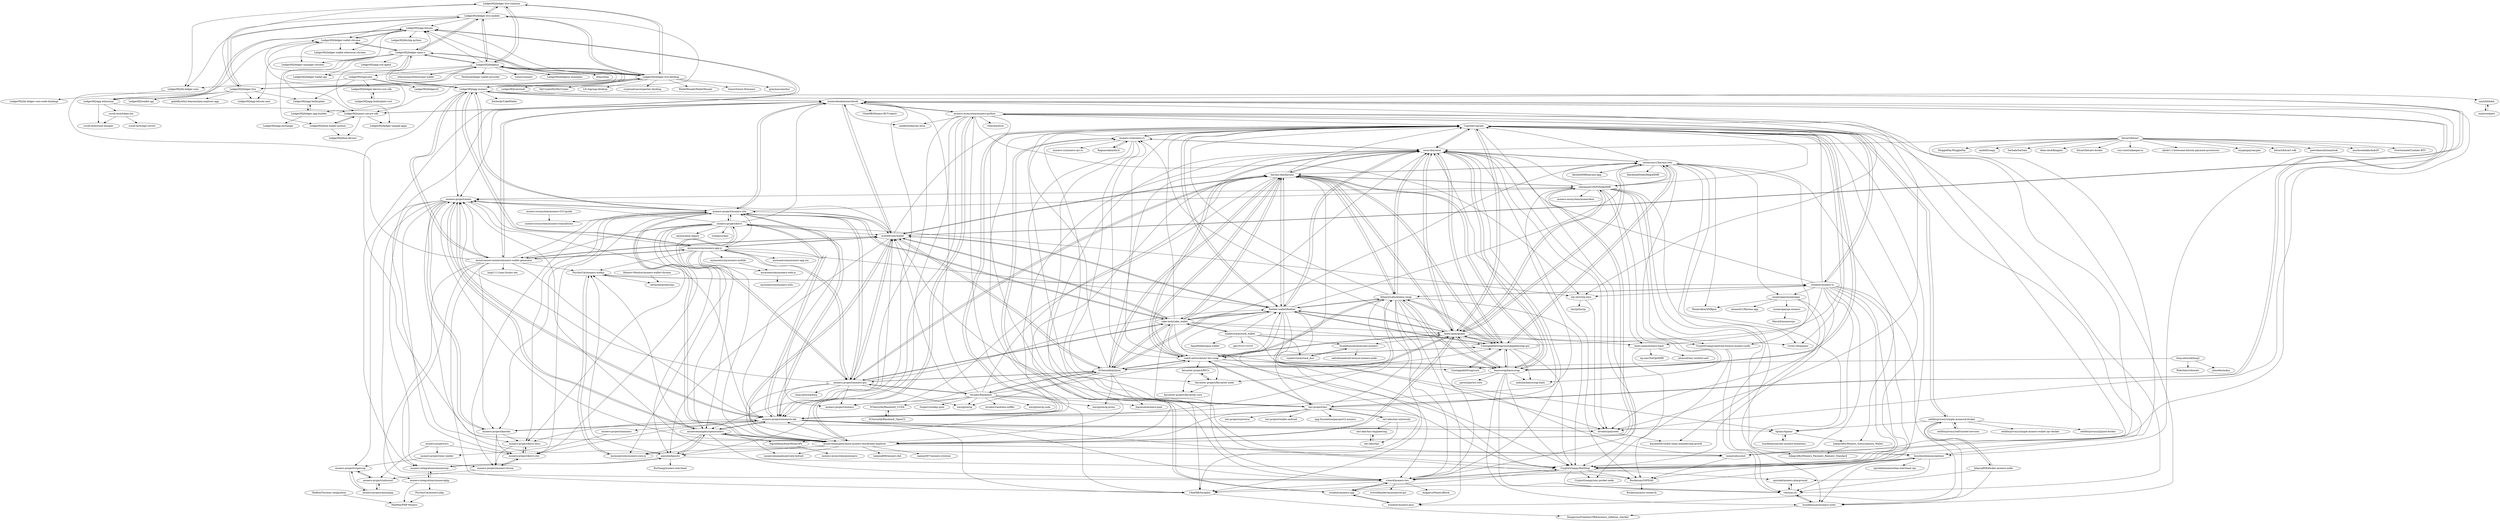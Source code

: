 digraph G {
"LedgerHQ/ledger-live-common" -> "LedgerHQ/ledger-live-mobile"
"LedgerHQ/ledger-live-common" -> "LedgerHQ/lib-ledger-core"
"LedgerHQ/ledger-live-common" -> "LedgerHQ/ledgerjs"
"LedgerHQ/ledger-live-common" -> "LedgerHQ/ledger-live-desktop"
"monero-rs/monero-rs" -> "Cuprate/cuprate"
"monero-rs/monero-rs" -> "monero-rs/monero-rpc-rs"
"monero-rs/monero-rs" -> "woodser/monero-cpp"
"monero-rs/monero-rs" -> "serai-dex/serai"
"monero-rs/monero-rs" -> "CryptoGrampy/HotShop"
"monero-rs/monero-rs" -> "farcaster-project/farcaster-node"
"monero-rs/monero-rs" -> "Ragnaroek/mithril"
"monero-rs/monero-rs" -> "busyboredom/acceptxmr"
"woodser/monero-ts" -> "CryptoGrampy/HotShop"
"woodser/monero-ts" -> "monero-ecosystem/monero-python"
"woodser/monero-ts" -> "vtnerd/monero-lws"
"woodser/monero-ts" -> "monerodocs/md"
"woodser/monero-ts" -> "moneropay/moneropay"
"woodser/monero-ts" -> "PsychicCat/monero-nodejs"
"woodser/monero-ts" -> "woodser/monero-cpp"
"woodser/monero-ts" -> "Cuprate/cuprate"
"woodser/monero-ts" -> "woodser/monero-java"
"woodser/monero-ts" -> "serai-dex/serai"
"woodser/monero-ts" -> "tevador/polyseed"
"woodser/monero-ts" -> "AthanorLabs/atomic-swap"
"woodser/monero-ts" -> "hinto-janai/monero-bash"
"woodser/monero-ts" -> "tipxmr/tipxmr"
"woodser/monero-ts" -> "i2p-zero/i2p-zero"
"monerobook/monerobook" -> "m2049r/xmrwallet"
"monerobook/monerobook" -> "monero-project/meta"
"monerobook/monerobook" -> "monero-project/monero-site"
"monerobook/monerobook" -> "i2p-zero/i2p-zero"
"monerobook/monerobook" -> "monero-ecosystem/monero-python"
"monerobook/monerobook" -> "monero-project/research-lab"
"monerobook/monerobook" -> "tari-project/tari"
"monerobook/monerobook" -> "monerodocs/md"
"monerobook/monerobook" -> "UkoeHB/Monero-RCT-report"
"monerobook/monerobook" -> "amiuhle/kasisto"
"monerobook/monerobook" -> "LedgerHQ/app-monero"
"monerobook/monerobook" -> "tevador/polyseed"
"monerobook/monerobook" -> "moneromooo-monero/monero-wallet-generator"
"monerobook/monerobook" -> "sanderfoobar/py-levin"
"monerobook/monerobook" -> "monero-integrations/monerowp"
"tari-project/tari" -> "serai-dex/serai"
"tari-project/tari" -> "tari-labs/tari-university"
"tari-project/tari" -> "monerobook/monerobook"
"tari-project/tari" -> "comit-network/xmr-btc-swap"
"tari-project/tari" -> "haveno-dex/haveno"
"tari-project/tari" -> "Cuprate/cuprate"
"tari-project/tari" -> "tari-project/universe"
"tari-project/tari" -> "monero-project/research-lab"
"tari-project/tari" -> "moneroexamples/onion-monero-blockchain-explorer"
"tari-project/tari" -> "m2049r/xmrwallet"
"tari-project/tari" -> "tari-project/wallet-android"
"tari-project/tari" -> "CryptoGrampy/HotShop"
"tari-project/tari" -> "mjg-foundation/passport2-monero"
"tari-project/tari" -> "AthanorLabs/atomic-swap"
"tari-project/tari" -> "monero-rs/monero-rs"
"tevador/RandomX" -> "SChernykh/p2pool"
"tevador/RandomX" -> "monero-project/monero-gui"
"tevador/RandomX" -> "jtgrassie/monero-pool" ["e"=1]
"tevador/RandomX" -> "xmrig/xmrig" ["e"=1]
"tevador/RandomX" -> "monero-project/monero" ["e"=1]
"tevador/RandomX" -> "tari-project/tari"
"tevador/RandomX" -> "m2049r/xmrwallet"
"tevador/RandomX" -> "tevador/randomx-sniffer"
"tevador/RandomX" -> "xmrig/xmrig-proxy" ["e"=1]
"tevador/RandomX" -> "comit-network/xmr-btc-swap"
"tevador/RandomX" -> "haveno-dex/haveno"
"tevador/RandomX" -> "SChernykh/RandomX_CUDA"
"tevador/RandomX" -> "xmrig/xmrig-cuda" ["e"=1]
"tevador/RandomX" -> "Snipa22/nodejs-pool" ["e"=1]
"tevador/RandomX" -> "monerobook/monerobook"
"tari-labs/tari-university" -> "tari-labs/tari"
"tari-labs/tari-university" -> "tari-labs/tari-engineering"
"tari-labs/tari-university" -> "tari-project/tari"
"monero-ecosystem/monero-python" -> "bigreddmachine/MoneroPy"
"monero-ecosystem/monero-python" -> "woodser/monero-ts"
"monero-ecosystem/monero-python" -> "moneroexamples/onion-monero-blockchain-explorer"
"monero-ecosystem/monero-python" -> "monerodocs/md"
"monero-ecosystem/monero-python" -> "moneroexamples/openmonero"
"monero-ecosystem/monero-python" -> "Cuprate/cuprate"
"monero-ecosystem/monero-python" -> "i2p-zero/i2p-zero"
"monero-ecosystem/monero-python" -> "sanderfoobar/py-levin"
"monero-ecosystem/monero-python" -> "amiuhle/kasisto"
"monero-ecosystem/monero-python" -> "monerobook/monerobook"
"monero-ecosystem/monero-python" -> "vtnerd/motrix"
"monero-ecosystem/monero-python" -> "vtnerd/monero-lws"
"monero-ecosystem/monero-python" -> "CryptoGrampy/HotShop"
"monero-ecosystem/monero-python" -> "monero-project/research-lab"
"monero-ecosystem/monero-python" -> "tevador/polyseed"
"mymonero/mymonero-core-js" -> "PsychicCat/monero-nodejs"
"bitcart/bitcart" -> "vsys-host/shkeeper.io" ["e"=1]
"bitcart/bitcart" -> "alexk111/awesome-bitcoin-payment-processors" ["e"=1]
"bitcart/bitcart" -> "oxygenpay/oxygen"
"bitcart/bitcart" -> "bitcart/bitcart-sdk"
"bitcart/bitcart" -> "pietrobassi/bunnybook" ["e"=1]
"bitcart/bitcart" -> "CryptoGrampy/HotShop"
"bitcart/bitcart" -> "mushroomlabs/hub20"
"bitcart/bitcart" -> "Overtorment/Cashier-BTC" ["e"=1]
"bitcart/bitcart" -> "serai-dex/serai"
"bitcart/bitcart" -> "MugglePay/MugglePay"
"bitcart/bitcart" -> "andelf/tronpy" ["e"=1]
"bitcart/bitcart" -> "busyboredom/acceptxmr"
"bitcart/bitcart" -> "SatSale/SatSale" ["e"=1]
"bitcart/bitcart" -> "dilan-dio4/Keagate"
"bitcart/bitcart" -> "bitcart/bitcart-docker"
"LedgerHQ/ledger-live-mobile" -> "LedgerHQ/ledger-live-desktop"
"LedgerHQ/ledger-live-mobile" -> "LedgerHQ/ledger-live-common"
"LedgerHQ/ledger-live-mobile" -> "LedgerHQ/ledgerjs"
"LedgerHQ/ledger-live-mobile" -> "LedgerHQ/lib-ledger-core"
"LedgerHQ/ledger-live-mobile" -> "LedgerHQ/ledger-nano-s"
"LedgerHQ/ledger-live-mobile" -> "LedgerHQ/ledger-live"
"LedgerHQ/ledger-live-mobile" -> "LedgerHQ/ledger-wallet-chrome"
"LedgerHQ/ledger-live-mobile" -> "LedgerHQ/app-bitcoin"
"LedgerHQ/ledger-live-mobile" -> "LedgerHQ/app-monero"
"monerodocs/md" -> "Rucknium/OSPEAD"
"i2p-zero/i2p-zero" -> "tini2p/tini2p"
"i2p-zero/i2p-zero" -> "tevador/polyseed"
"basicswap/basicswap" -> "nahuhh/basicswap-bash"
"basicswap/basicswap" -> "UnstoppableSwap/unstoppableswap-gui"
"basicswap/basicswap" -> "serai-dex/serai"
"basicswap/basicswap" -> "Cuprate/cuprate"
"basicswap/basicswap" -> "vtnerd/monero-lws"
"basicswap/basicswap" -> "particl/particl-core" ["e"=1]
"basicswap/basicswap" -> "CryptoGrampy/HotShop"
"basicswap/basicswap" -> "hinto-janai/gupax"
"basicswap/basicswap" -> "hundehausen/monero-suite"
"basicswap/basicswap" -> "AthanorLabs/atomic-swap"
"basicswap/basicswap" -> "haveno-dex/haveno"
"basicswap/basicswap" -> "vdo/xmr.sh"
"woodser/monero-cpp" -> "vtnerd/monero-lws"
"woodser/monero-cpp" -> "woodser/monero-java"
"woodser/monero-cpp" -> "monero-rs/monero-rs"
"monero-ecosystem/monero-GUI-guide" -> "monero-ecosystem/monero-translations"
"monero-project/kastelo" -> "monero-project/kovri-site"
"monero-project/kastelo" -> "monero-project/kovri-docs"
"monero-project/kastelo" -> "monero-project/monero-forum"
"monero-project/kastelo" -> "monero-project/research-lab"
"monero-project/kastelo" -> "monero-project/meta"
"tari-labs/tari" -> "tari-labs/tari-engineering"
"onyb/littlebit" -> "onyb/reobject"
"monero-project/supercop" -> "monero-project/unbound"
"monero-project/supercop" -> "monero-project/miniupnp"
"tari-labs/tari-engineering" -> "tari-labs/tari"
"SChernykh/RandomX_CUDA" -> "SChernykh/RandomX_OpenCL"
"SChernykh/RandomX_OpenCL" -> "SChernykh/RandomX_CUDA"
"monero-project/miniupnp" -> "monero-project/unbound"
"monero-project/miniupnp" -> "monero-project/supercop"
"mymonero/mymonero-web-js" -> "mymonero/mymonero-utils"
"comit-network/xmr-btc-swap" -> "UnstoppableSwap/unstoppableswap-gui"
"comit-network/xmr-btc-swap" -> "AthanorLabs/atomic-swap"
"comit-network/xmr-btc-swap" -> "haveno-dex/haveno"
"comit-network/xmr-btc-swap" -> "farcaster-project/farcaster-node"
"comit-network/xmr-btc-swap" -> "SChernykh/p2pool"
"comit-network/xmr-btc-swap" -> "serai-dex/serai"
"comit-network/xmr-btc-swap" -> "hinto-janai/gupax"
"comit-network/xmr-btc-swap" -> "basicswap/basicswap"
"comit-network/xmr-btc-swap" -> "CryptoGrampy/HotShop"
"comit-network/xmr-btc-swap" -> "tari-project/tari"
"comit-network/xmr-btc-swap" -> "feather-wallet/feather"
"comit-network/xmr-btc-swap" -> "monero-rs/monero-rs"
"comit-network/xmr-btc-swap" -> "farcaster-project/RFCs"
"comit-network/xmr-btc-swap" -> "UnstoppableSwap/core"
"comit-network/xmr-btc-swap" -> "Cuprate/cuprate"
"haveno-dex/haveno" -> "serai-dex/serai"
"haveno-dex/haveno" -> "retoaccess1/haveno-reto"
"haveno-dex/haveno" -> "comit-network/xmr-btc-swap"
"haveno-dex/haveno" -> "SChernykh/p2pool"
"haveno-dex/haveno" -> "cake-tech/cake_wallet"
"haveno-dex/haveno" -> "UnstoppableSwap/unstoppableswap-gui"
"haveno-dex/haveno" -> "feather-wallet/feather"
"haveno-dex/haveno" -> "m2049r/xmrwallet"
"haveno-dex/haveno" -> "Cuprate/cuprate"
"haveno-dex/haveno" -> "hinto-janai/gupax"
"haveno-dex/haveno" -> "basicswap/basicswap"
"haveno-dex/haveno" -> "monero-project/monero-gui"
"haveno-dex/haveno" -> "AthanorLabs/atomic-swap"
"haveno-dex/haveno" -> "shermand100/PiNodeXMR"
"haveno-dex/haveno" -> "monero-project/monero" ["e"=1]
"LedgerHQ/satstack" -> "onyb/littlebit"
"LedgerHQ/speculos" -> "LedgerHQ/app-boilerplate"
"LedgerHQ/speculos" -> "LedgerHQ/ledger-app-builder"
"LedgerHQ/speculos" -> "LedgerHQ/lib-ledger-core"
"LedgerHQ/speculos" -> "LedgerHQ/ledger-device-rust-sdk"
"LedgerHQ/speculos" -> "LedgerHQ/ledgerctl"
"monero-project/monero-site" -> "monero-project/meta"
"monero-project/monero-site" -> "monero-project/research-lab"
"monero-project/monero-site" -> "monero-project/monero-gui"
"monero-project/monero-site" -> "monero-project/kovri"
"monero-project/monero-site" -> "moneroexamples/onion-monero-blockchain-explorer"
"monero-project/monero-site" -> "m2049r/xmrwallet"
"monero-project/monero-site" -> "monerobook/monerobook"
"monero-project/monero-site" -> "monero-project/kastelo"
"monero-project/monero-site" -> "monero-ecosystem/monero-translations"
"monero-project/monero-site" -> "monero-project/kovri-docs"
"monero-project/monero-site" -> "LedgerHQ/app-monero"
"monero-project/monero-site" -> "monero-project/monero-forum"
"monero-project/monero-site" -> "monero-project/kovri-site"
"monero-project/monero-site" -> "shermand100/PiNodeXMR"
"monero-project/monero-site" -> "cake-tech/cake_wallet"
"cake-tech/cake_wallet" -> "cypherstack/stack_wallet"
"cake-tech/cake_wallet" -> "m2049r/xmrwallet"
"cake-tech/cake_wallet" -> "haveno-dex/haveno"
"cake-tech/cake_wallet" -> "feather-wallet/feather"
"cake-tech/cake_wallet" -> "monero-project/monero-gui"
"cake-tech/cake_wallet" -> "serai-dex/serai"
"cake-tech/cake_wallet" -> "SChernykh/p2pool"
"cake-tech/cake_wallet" -> "hinto-janai/gupax"
"cake-tech/cake_wallet" -> "retoaccess1/haveno-reto"
"cake-tech/cake_wallet" -> "Cuprate/cuprate"
"cake-tech/cake_wallet" -> "comit-network/xmr-btc-swap"
"cake-tech/cake_wallet" -> "basicswap/basicswap"
"cake-tech/cake_wallet" -> "UnstoppableSwap/unstoppableswap-gui"
"cake-tech/cake_wallet" -> "monero-project/monero-site"
"cake-tech/cake_wallet" -> "moneroexamples/onion-monero-blockchain-explorer"
"LedgerHQ/ledger-wallet-chrome" -> "LedgerHQ/ledger-manager-chrome"
"LedgerHQ/ledger-wallet-chrome" -> "LedgerHQ/ledger-wallet-ethereum-chrome"
"LedgerHQ/ledger-wallet-chrome" -> "LedgerHQ/app-bitcoin"
"LedgerHQ/ledger-wallet-chrome" -> "LedgerHQ/ledger-nano-s"
"LedgerHQ/ledger-device-rust-sdk" -> "LedgerHQ/app-boilerplate-rust"
"LedgerHQ/app-boilerplate-rust" -> "LedgerHQ/ledger-device-rust-sdk"
"LedgerHQ/ledger-app-builder" -> "LedgerHQ/app-exchange"
"LedgerHQ/ledger-app-builder" -> "LedgerHQ/app-boilerplate"
"shermand100/PiNodeXMR" -> "monero-ecosystem/monerobox"
"shermand100/PiNodeXMR" -> "hundehausen/monero-suite"
"shermand100/PiNodeXMR" -> "moneroexamples/onion-monero-blockchain-explorer"
"shermand100/PiNodeXMR" -> "busyboredom/acceptxmr"
"shermand100/PiNodeXMR" -> "hinto-janai/monero-bash"
"shermand100/PiNodeXMR" -> "monero-project/research-lab"
"shermand100/PiNodeXMR" -> "haveno-dex/haveno"
"shermand100/PiNodeXMR" -> "retoaccess1/haveno-reto"
"shermand100/PiNodeXMR" -> "vdo/xmr.sh"
"shermand100/PiNodeXMR" -> "hinto-janai/gupax"
"shermand100/PiNodeXMR" -> "monero-project/meta"
"shermand100/PiNodeXMR" -> "CryptoGrampy/android-termux-monero-node"
"shermand100/PiNodeXMR" -> "serai-dex/serai"
"shermand100/PiNodeXMR" -> "basicswap/basicswap"
"shermand100/PiNodeXMR" -> "Cuprate/cuprate"
"vtnerd/monero-lws" -> "UkoeHB/Seraphis"
"vtnerd/monero-lws" -> "CryptoGrampy/HotShop"
"vtnerd/monero-lws" -> "everoddandeven/monerod-gui"
"vtnerd/monero-lws" -> "woodser/monero-cpp"
"vtnerd/monero-lws" -> "duggavo/MoneroBlock"
"monero-project/urs" -> "monero-project/unbound"
"monero-project/urs" -> "monero-project/kovri-site"
"monero-project/urs" -> "monero-project/xmr-seeder"
"lalanza808/docker-monero-node" -> "sethforprivacy/simple-monerod-docker"
"lalanza808/docker-monero-node" -> "hundehausen/monero-suite"
"lalanza808/docker-monero-node" -> "vdo/xmr.sh"
"monero-project/mininero" -> "monero-project/xmr-seeder"
"hundehausen/obs-monero-donations" -> "tipxmr/tipxmr"
"monero-project/xmr-seeder" -> "monero-project/supercop"
"monero-project/monero-forum" -> "monero-project/kovri-site"
"monero-project/monero-forum" -> "monero-project/unbound"
"LedgerHQ/ledgerjs" -> "LedgerHQ/ledger-live-desktop"
"LedgerHQ/ledgerjs" -> "LedgerHQ/ledger-live-mobile"
"LedgerHQ/ledgerjs" -> "LedgerHQ/ledger-live-common"
"LedgerHQ/ledgerjs" -> "Neufund/ledger-wallet-provider"
"LedgerHQ/ledgerjs" -> "LedgerHQ/ledger-nano-s"
"LedgerHQ/ledgerjs" -> "trezor/connect" ["e"=1]
"LedgerHQ/ledgerjs" -> "LedgerHQ/ledgerjs-examples"
"LedgerHQ/ledgerjs" -> "LedgerHQ/nanos-secure-sdk"
"LedgerHQ/ledgerjs" -> "ethjs/ethjs" ["e"=1]
"LedgerHQ/ledgerjs" -> "LedgerHQ/app-bitcoin"
"LedgerHQ/ledgerjs" -> "LedgerHQ/speculos"
"LedgerHQ/ledgerjs" -> "LedgerHQ/ledger-wallet-api"
"LedgerHQ/ledgerjs" -> "LedgerHQ/ledger-live"
"LedgerHQ/ledgerjs" -> "LedgerHQ/app-monero"
"LedgerHQ/ledgerjs" -> "ethereumjs/ethereumjs-wallet" ["e"=1]
"SChernykh/p2pool" -> "hinto-janai/gupax"
"SChernykh/p2pool" -> "haveno-dex/haveno"
"SChernykh/p2pool" -> "monero-project/monero-gui"
"SChernykh/p2pool" -> "comit-network/xmr-btc-swap"
"SChernykh/p2pool" -> "jtgrassie/monero-pool" ["e"=1]
"SChernykh/p2pool" -> "monero-project/monero" ["e"=1]
"SChernykh/p2pool" -> "serai-dex/serai"
"SChernykh/p2pool" -> "m2049r/xmrwallet"
"SChernykh/p2pool" -> "Cuprate/cuprate"
"SChernykh/p2pool" -> "xmrig/xmrig" ["e"=1]
"SChernykh/p2pool" -> "cake-tech/cake_wallet"
"SChernykh/p2pool" -> "feather-wallet/feather"
"SChernykh/p2pool" -> "tevador/RandomX"
"SChernykh/p2pool" -> "UnstoppableSwap/unstoppableswap-gui"
"SChernykh/p2pool" -> "xmrig/xmrig-proxy" ["e"=1]
"sethforprivacy/simple-monerod-docker" -> "lalanza808/docker-monero-node"
"sethforprivacy/simple-monerod-docker" -> "sethforprivacy/p2pool-docker"
"sethforprivacy/simple-monerod-docker" -> "sethforprivacy/self-hosted-services"
"sethforprivacy/simple-monerod-docker" -> "hundehausen/monero-suite"
"sethforprivacy/simple-monerod-docker" -> "tipxmr/tipxmr"
"sethforprivacy/simple-monerod-docker" -> "Cuprate/cuprate"
"sethforprivacy/simple-monerod-docker" -> "sethforprivacy/simple-monero-wallet-rpc-docker"
"monero-project/monero-gui" -> "monero-project/monero" ["e"=1]
"monero-project/monero-gui" -> "monero-project/monero-site"
"monero-project/monero-gui" -> "m2049r/xmrwallet"
"monero-project/monero-gui" -> "SChernykh/p2pool"
"monero-project/monero-gui" -> "monero-project/kovri"
"monero-project/monero-gui" -> "haveno-dex/haveno"
"monero-project/monero-gui" -> "cake-tech/cake_wallet"
"monero-project/monero-gui" -> "mymonero/mymonero-app-js"
"monero-project/monero-gui" -> "monero-project/meta"
"monero-project/monero-gui" -> "monero-project/research-lab"
"monero-project/monero-gui" -> "xmrig/xmrig" ["e"=1]
"monero-project/monero-gui" -> "moneroexamples/onion-monero-blockchain-explorer"
"monero-project/monero-gui" -> "tevador/RandomX"
"monero-project/monero-gui" -> "feather-wallet/feather"
"monero-project/monero-gui" -> "bisq-network/bisq" ["e"=1]
"moneromooo-monero/monero-wallet-generator" -> "LedgerHQ/app-monero"
"moneromooo-monero/monero-wallet-generator" -> "luigi1111/xmr.llcoins.net"
"moneromooo-monero/monero-wallet-generator" -> "m2049r/xmrwallet"
"moneromooo-monero/monero-wallet-generator" -> "monero-project/meta"
"moneromooo-monero/monero-wallet-generator" -> "monero-project/research-lab"
"moneromooo-monero/monero-wallet-generator" -> "mymonero/mymonero-app-js"
"moneromooo-monero/monero-wallet-generator" -> "UkoeHB/Seraphis"
"moneromooo-monero/monero-wallet-generator" -> "monero-project/kastelo"
"moneromooo-monero/monero-wallet-generator" -> "PsychicCat/monero-nodejs"
"moneromooo-monero/monero-wallet-generator" -> "monero-integrations/monerowp"
"moneromooo-monero/monero-wallet-generator" -> "monerobook/monerobook"
"moneromooo-monero/monero-wallet-generator" -> "monero-integrations/monerophp"
"moneromooo-monero/monero-wallet-generator" -> "LedgerHQ/ledger-wallet-chrome"
"moneromooo-monero/monero-wallet-generator" -> "monero-project/monero-site"
"bisq-network/bisq2" -> "RoboSats/robosats" ["e"=1]
"bisq-network/bisq2" -> "UnstoppableSwap/core"
"bisq-network/bisq2" -> "j4imefoo/nokyc"
"sethforprivacy/self-hosted-services" -> "sethforprivacy/simple-monerod-docker"
"moneropay/moneropay" -> "MoneroKon/XMRpos"
"moneropay/moneropay" -> "CryptoGrampy/HotShop"
"moneropay/moneropay" -> "moneropay/go-monero"
"moneropay/moneropay" -> "kayabaNerve/full-chain-membership-proofs"
"moneropay/moneropay" -> "atsamd21/Haveno-app"
"farcaster-project/RFCs" -> "farcaster-project/farcaster-core"
"farcaster-project/RFCs" -> "farcaster-project/farcaster-node"
"CryptoGrampy/android-termux-monero-node" -> "CryptoGrampy/xmr-pocket-node"
"CryptoGrampy/android-termux-monero-node" -> "vdo/xmr.sh"
"moneropay/go-monero" -> "MarinX/monerorpc"
"busyboredom/acceptxmr" -> "vdo/xmr.sh"
"busyboredom/acceptxmr" -> "spirobel/monero-playground"
"busyboredom/acceptxmr" -> "spirobel/monerochan-merchant-rpc"
"busyboredom/acceptxmr" -> "CryptoGrampy/HotShop"
"busyboredom/acceptxmr" -> "hundehausen/monero-suite"
"farcaster-project/farcaster-node" -> "farcaster-project/farcaster-core"
"farcaster-project/farcaster-node" -> "farcaster-project/RFCs"
"farcaster-project/farcaster-node" -> "vtnerd/monero-lws"
"UkoeHB/Seraphis" -> "DangerousFreedom1984/monero_inflation_checker"
"LedgerHQ/app-boilerplate" -> "LedgerHQ/ledger-app-builder"
"TheKoziTwo/xmr-integration" -> "MalMen/PHP-Monero"
"serai-dex/serai" -> "Cuprate/cuprate"
"serai-dex/serai" -> "haveno-dex/haveno"
"serai-dex/serai" -> "basicswap/basicswap"
"serai-dex/serai" -> "UnstoppableSwap/unstoppableswap-gui"
"serai-dex/serai" -> "AthanorLabs/atomic-swap"
"serai-dex/serai" -> "monero-rs/monero-rs"
"serai-dex/serai" -> "CryptoGrampy/HotShop"
"serai-dex/serai" -> "UkoeHB/Seraphis"
"serai-dex/serai" -> "retoaccess1/haveno-reto"
"serai-dex/serai" -> "Rucknium/OSPEAD"
"serai-dex/serai" -> "hinto-janai/gupax"
"serai-dex/serai" -> "tevador/polyseed"
"serai-dex/serai" -> "feather-wallet/feather"
"serai-dex/serai" -> "vtnerd/monero-lws"
"serai-dex/serai" -> "comit-network/xmr-btc-swap"
"LedgerHQ/ledger-live" -> "LedgerHQ/ledger-live-desktop"
"LedgerHQ/ledger-live" -> "LedgerHQ/wallet-api"
"LedgerHQ/ledger-live" -> "LedgerHQ/ledger-live-mobile"
"LedgerHQ/ledger-live" -> "LedgerHQ/ledger-live-common"
"LedgerHQ/ledger-live" -> "LedgerHQ/app-bitcoin-new"
"LedgerHQ/ledger-live" -> "LedgerHQ/ledgerjs"
"LedgerHQ/ledger-live" -> "LedgerHQ/app-ethereum"
"LedgerHQ/ledger-live" -> "gobitfly/eth2-beaconchain-explorer-app" ["e"=1]
"LedgerHQ/ledger-live" -> "LedgerHQ/app-boilerplate"
"vdo/xmr.sh" -> "spirobel/monero-playground"
"vdo/xmr.sh" -> "hundehausen/monero-suite"
"hinto-janai/monero-bash" -> "mj-xmr/SolOptXMR"
"hinto-janai/monero-bash" -> "Rucknium/OSPEAD"
"hinto-janai/monero-bash" -> "plowsof/xmr-wishlist-aaS"
"UnstoppableSwap/unstoppableswap-gui" -> "UnstoppableSwap/core"
"UnstoppableSwap/unstoppableswap-gui" -> "comit-network/xmr-btc-swap"
"UnstoppableSwap/unstoppableswap-gui" -> "basicswap/basicswap"
"UnstoppableSwap/unstoppableswap-gui" -> "serai-dex/serai"
"UnstoppableSwap/unstoppableswap-gui" -> "AthanorLabs/atomic-swap"
"UnstoppableSwap/unstoppableswap-gui" -> "haveno-dex/haveno"
"UnstoppableSwap/unstoppableswap-gui" -> "retoaccess1/haveno-reto"
"UnstoppableSwap/unstoppableswap-gui" -> "Cuprate/cuprate"
"UnstoppableSwap/unstoppableswap-gui" -> "feather-wallet/feather"
"UnstoppableSwap/unstoppableswap-gui" -> "hinto-janai/gupax"
"UnstoppableSwap/unstoppableswap-gui" -> "nahuhh/basicswap-bash"
"UnstoppableSwap/unstoppableswap-gui" -> "CryptoGrampy/HotShop"
"AthanorLabs/atomic-swap" -> "comit-network/xmr-btc-swap"
"AthanorLabs/atomic-swap" -> "serai-dex/serai"
"AthanorLabs/atomic-swap" -> "UkoeHB/Seraphis"
"AthanorLabs/atomic-swap" -> "UnstoppableSwap/unstoppableswap-gui"
"AthanorLabs/atomic-swap" -> "Cuprate/cuprate"
"AthanorLabs/atomic-swap" -> "woodser/monero-java"
"AthanorLabs/atomic-swap" -> "vtnerd/monero-lws"
"AthanorLabs/atomic-swap" -> "basicswap/basicswap"
"AthanorLabs/atomic-swap" -> "woodser/monero-ts"
"AthanorLabs/atomic-swap" -> "haveno-dex/haveno"
"AthanorLabs/atomic-swap" -> "monerodocs/md"
"AthanorLabs/atomic-swap" -> "farcaster-project/farcaster-node"
"AthanorLabs/atomic-swap" -> "CryptoGrampy/HotShop"
"AthanorLabs/atomic-swap" -> "feather-wallet/feather"
"AthanorLabs/atomic-swap" -> "monero-project/research-lab"
"mymonero/mymonero-mobile" -> "mymonero/mymonero-web-js"
"feather-wallet/feather" -> "Cuprate/cuprate"
"feather-wallet/feather" -> "serai-dex/serai"
"feather-wallet/feather" -> "haveno-dex/haveno"
"feather-wallet/feather" -> "cake-tech/cake_wallet"
"feather-wallet/feather" -> "hinto-janai/gupax"
"feather-wallet/feather" -> "UnstoppableSwap/unstoppableswap-gui"
"feather-wallet/feather" -> "m2049r/xmrwallet"
"feather-wallet/feather" -> "vtnerd/monero-lws"
"feather-wallet/feather" -> "AthanorLabs/atomic-swap"
"feather-wallet/feather" -> "basicswap/basicswap"
"feather-wallet/feather" -> "CryptoGrampy/HotShop"
"feather-wallet/feather" -> "tevador/polyseed"
"feather-wallet/feather" -> "UkoeHB/Seraphis"
"feather-wallet/feather" -> "retoaccess1/haveno-reto"
"feather-wallet/feather" -> "SChernykh/p2pool"
"PsychicCat/monero-nodejs" -> "netmonk/moneronjs"
"PsychicCat/monero-nodejs" -> "mymonero/mymonero-core-js"
"PsychicCat/monero-nodejs" -> "woodser/monero-ts"
"Rucknium/OSPEAD" -> "Rucknium/misc-research"
"CryptoGrampy/HotShop" -> "CryptoGrampy/xmr-pocket-node"
"CryptoGrampy/HotShop" -> "Rucknium/OSPEAD"
"CryptoGrampy/HotShop" -> "busyboredom/acceptxmr"
"CryptoGrampy/HotShop" -> "spirobel/monero-playground"
"CryptoGrampy/HotShop" -> "UkoeHB/Seraphis"
"CryptoGrampy/HotShop" -> "vdo/xmr.sh"
"CryptoGrampy/HotShop" -> "vtnerd/monero-lws"
"monero-project/research-lab" -> "monero-project/meta"
"monero-project/research-lab" -> "monero-project/monero-site"
"monero-project/research-lab" -> "UkoeHB/Seraphis"
"monero-project/research-lab" -> "monero-project/kastelo"
"monero-project/research-lab" -> "Cuprate/cuprate"
"monero-project/research-lab" -> "moneroexamples/openmonero"
"monero-project/research-lab" -> "tipxmr/tipxmr"
"monero-project/research-lab" -> "monero-project/mininero"
"monero-project/research-lab" -> "Rucknium/OSPEAD"
"monero-project/research-lab" -> "vtnerd/monero-lws"
"monero-project/research-lab" -> "monero-project/kovri"
"monero-project/research-lab" -> "tevador/polyseed"
"monero-project/research-lab" -> "monero-project/kovri-site"
"monero-project/research-lab" -> "monero-project/kovri-docs"
"monero-project/research-lab" -> "serai-dex/serai"
"monero-project/kovri" -> "monero-project/monero-site"
"monero-project/kovri" -> "monero-project/research-lab"
"monero-project/kovri" -> "monero-project/meta"
"monero-project/kovri" -> "monero-project/monero-gui"
"monero-project/kovri" -> "monero-project/kovri-docs"
"monero-project/kovri" -> "amiuhle/kasisto"
"monero-project/kovri" -> "aeonix/aeon-legacy" ["e"=1]
"monero-project/kovri" -> "tromp/cuckoo" ["e"=1]
"monero-project/kovri" -> "monerobook/monerobook"
"monero-project/kovri" -> "m2049r/xmrwallet"
"monero-project/kovri" -> "i2p-zero/i2p-zero"
"monero-project/kovri" -> "monero-project/monero" ["e"=1]
"monero-project/kovri" -> "moneromooo-monero/monero-wallet-generator"
"monero-project/kovri" -> "monero-project/kovri-site"
"monero-project/kovri" -> "moneroexamples/openmonero"
"tevador/polyseed" -> "kayabaNerve/full-chain-membership-proofs"
"tipxmr/tipxmr" -> "hundehausen/obs-monero-donations"
"tipxmr/tipxmr" -> "lukeprofits/Monero_Subscriptions_Wallet"
"spirobel/monero-playground" -> "vdo/xmr.sh"
"UnstoppableSwap/core" -> "UnstoppableSwap/unstoppableswap-gui"
"LedgerHQ/app-ethereum" -> "LedgerHQ/app-bitcoin"
"LedgerHQ/app-ethereum" -> "scroll-tech/trace-dumper"
"LedgerHQ/app-ethereum" -> "LedgerHQ/nanos-secure-sdk"
"LedgerHQ/app-ethereum" -> "scroll-tech/token-list"
"moneroexamples/onion-monero-blockchain-explorer" -> "moneroexamples/openmonero"
"moneroexamples/onion-monero-blockchain-explorer" -> "monero-ecosystem/monero-python"
"moneroexamples/onion-monero-blockchain-explorer" -> "moneroexamples/private-testnet"
"moneroexamples/onion-monero-blockchain-explorer" -> "monero-project/monero-site"
"moneroexamples/onion-monero-blockchain-explorer" -> "monero-project/meta"
"moneroexamples/onion-monero-blockchain-explorer" -> "shermand100/PiNodeXMR"
"moneroexamples/onion-monero-blockchain-explorer" -> "monero-project/research-lab"
"moneroexamples/onion-monero-blockchain-explorer" -> "hinto-janai/gupax"
"moneroexamples/onion-monero-blockchain-explorer" -> "monerodocs/md"
"moneroexamples/onion-monero-blockchain-explorer" -> "m2049r/xmrwallet"
"moneroexamples/onion-monero-blockchain-explorer" -> "lalanza808/monero.fail"
"moneroexamples/onion-monero-blockchain-explorer" -> "sammy007/monero-stratum" ["e"=1]
"moneroexamples/onion-monero-blockchain-explorer" -> "haveno-dex/haveno"
"moneroexamples/onion-monero-blockchain-explorer" -> "mymonero/mymonero-core-js"
"moneroexamples/onion-monero-blockchain-explorer" -> "amiuhle/kasisto"
"LedgerHQ/blue-loader-python" -> "LedgerHQ/blue-devenv"
"LedgerHQ/blue-loader-python" -> "LedgerHQ/nanos-secure-sdk"
"Cuprate/cuprate" -> "serai-dex/serai"
"Cuprate/cuprate" -> "monero-rs/monero-rs"
"Cuprate/cuprate" -> "UkoeHB/Seraphis"
"Cuprate/cuprate" -> "Rucknium/OSPEAD"
"Cuprate/cuprate" -> "vtnerd/monero-lws"
"Cuprate/cuprate" -> "CryptoGrampy/HotShop"
"Cuprate/cuprate" -> "Cyrix126/gupaxx"
"Cuprate/cuprate" -> "busyboredom/acceptxmr"
"Cuprate/cuprate" -> "hundehausen/monero-suite"
"Cuprate/cuprate" -> "hinto-janai/gupax"
"Cuprate/cuprate" -> "basicswap/basicswap"
"Cuprate/cuprate" -> "feather-wallet/feather"
"Cuprate/cuprate" -> "monero-project/research-lab"
"Cuprate/cuprate" -> "sethforprivacy/simple-monerod-docker"
"Cuprate/cuprate" -> "vdo/xmr.sh"
"hinto-janai/gupax" -> "SChernykh/p2pool"
"hinto-janai/gupax" -> "Cyrix126/gupaxx"
"hinto-janai/gupax" -> "Cuprate/cuprate"
"hinto-janai/gupax" -> "serai-dex/serai"
"hinto-janai/gupax" -> "basicswap/basicswap"
"hinto-janai/gupax" -> "hinto-janai/monero-bash"
"hinto-janai/gupax" -> "monero-rs/monero-rs"
"hinto-janai/gupax" -> "feather-wallet/feather"
"hinto-janai/gupax" -> "UnstoppableSwap/unstoppableswap-gui"
"hinto-janai/gupax" -> "haveno-dex/haveno"
"hinto-janai/gupax" -> "moneroexamples/onion-monero-blockchain-explorer"
"hinto-janai/gupax" -> "retoaccess1/haveno-reto"
"hinto-janai/gupax" -> "comit-network/xmr-btc-swap"
"hinto-janai/gupax" -> "shermand100/PiNodeXMR"
"hinto-janai/gupax" -> "hundehausen/awesome-monero"
"cypherstack/stack_wallet" -> "cake-tech/cake_wallet"
"cypherstack/stack_wallet" -> "cypherstack/stack_duo"
"cypherstack/stack_wallet" -> "AquaWallet/aqua-wallet" ["e"=1]
"cypherstack/stack_wallet" -> "hundehausen/awesome-monero"
"cypherstack/stack_wallet" -> "tipxmr/tipxmr"
"cypherstack/stack_wallet" -> "feather-wallet/feather"
"cypherstack/stack_wallet" -> "get10101/10101" ["e"=1]
"cypherstack/stack_wallet" -> "CryptoGrampy/android-termux-monero-node"
"scroll-tech/token-list" -> "scroll-tech/trace-dumper"
"scroll-tech/token-list" -> "scroll-tech/mpt-circuit"
"LedgerHQ/app-bitcoin" -> "LedgerHQ/nanos-secure-sdk"
"LedgerHQ/app-bitcoin" -> "LedgerHQ/app-ethereum"
"LedgerHQ/app-bitcoin" -> "LedgerHQ/ledger-wallet-ethereum-chrome"
"LedgerHQ/app-bitcoin" -> "LedgerHQ/btchip-python"
"LedgerHQ/app-bitcoin" -> "LedgerHQ/ledger-wallet-chrome"
"LedgerHQ/app-bitcoin" -> "LedgerHQ/app-bitcoin-new"
"PsychicCat/monero-php" -> "MalMen/PHP-Monero"
"Monero-Monitor/monero-wallet-chrome" -> "netmonk/moneronjs"
"LedgerHQ/ledger-nano-s" -> "LedgerHQ/ledger-sample-apps"
"LedgerHQ/ledger-nano-s" -> "LedgerHQ/app-monero"
"LedgerHQ/ledger-nano-s" -> "LedgerHQ/ledger-wallet-chrome"
"LedgerHQ/ledger-nano-s" -> "LedgerHQ/nanos-secure-sdk"
"LedgerHQ/ledger-nano-s" -> "LedgerHQ/blue-loader-python"
"LedgerHQ/ledger-nano-s" -> "LedgerHQ/ledger-live-desktop"
"LedgerHQ/ledger-nano-s" -> "LedgerHQ/ledger-manager-chrome"
"LedgerHQ/ledger-nano-s" -> "LedgerHQ/ledgerjs"
"LedgerHQ/ledger-nano-s" -> "LedgerHQ/app-ssh-agent"
"LedgerHQ/ledger-nano-s" -> "LedgerHQ/ledger-wallet-api"
"LedgerHQ/ledger-nano-s" -> "LedgerHQ/app-bitcoin"
"LedgerHQ/ledger-nano-s" -> "LedgerHQ/ledger-live-mobile"
"hundehausen/monero-suite" -> "vdo/xmr.sh"
"hundehausen/monero-suite" -> "DangerousFreedom1984/monero_inflation_checker"
"lukeprofits/Monero_Subscriptions_Wallet" -> "lukeprofits/Monero_Payment_Request_Standard"
"LedgerHQ/lib-ledger-core" -> "LedgerHQ/lib-ledger-core-node-bindings"
"cypherstack/stack_duo" -> "hundehausen/awesome-monero"
"LedgerHQ/nanos-secure-sdk" -> "LedgerHQ/blue-devenv"
"LedgerHQ/nanos-secure-sdk" -> "LedgerHQ/blue-loader-python"
"LedgerHQ/nanos-secure-sdk" -> "LedgerHQ/app-bitcoin"
"LedgerHQ/nanos-secure-sdk" -> "LedgerHQ/ledger-sample-apps"
"bigreddmachine/MoneroPy" -> "monero-ecosystem/pymonero"
"monero-project/meta" -> "monero-project/research-lab"
"monero-project/meta" -> "monero-project/monero-site"
"monero-project/meta" -> "monero-project/kovri-site"
"monero-project/meta" -> "tevador/polyseed"
"monero-project/meta" -> "monero-project/kastelo"
"monero-project/meta" -> "monero-project/kovri-docs"
"monero-project/meta" -> "moneroexamples/openmonero"
"monero-project/meta" -> "vtnerd/monero-lws"
"monero-project/meta" -> "monero-project/supercop"
"monero-project/meta" -> "monero-project/monero-forum"
"monero-project/meta" -> "monerodocs/md"
"moneroexamples/openmonero" -> "moneroexamples/onion-monero-blockchain-explorer"
"moneroexamples/openmonero" -> "vtnerd/monero-lws"
"moneroexamples/openmonero" -> "moneroexamples/private-testnet"
"moneroexamples/openmonero" -> "monero-project/research-lab"
"moneroexamples/openmonero" -> "monero-project/meta"
"moneroexamples/openmonero" -> "amiuhle/kasisto"
"moneroexamples/openmonero" -> "mymonero/mymonero-core-js"
"moneroexamples/openmonero" -> "PsychicCat/monero-nodejs"
"moneroexamples/openmonero" -> "bigreddmachine/MoneroPy"
"hundehausen/awesome-monero" -> "nahuhh/android-termux-monero-node"
"hundehausen/awesome-monero" -> "cypherstack/stack_duo"
"onyb/reobject" -> "onyb/littlebit"
"LedgerHQ/ledger-live-desktop" -> "LedgerHQ/ledger-live-mobile"
"LedgerHQ/ledger-live-desktop" -> "LedgerHQ/ledgerjs"
"LedgerHQ/ledger-live-desktop" -> "LedgerHQ/ledger-nano-s"
"LedgerHQ/ledger-live-desktop" -> "LedgerHQ/ledger-live-common"
"LedgerHQ/ledger-live-desktop" -> "LedgerHQ/ledger-live"
"LedgerHQ/ledger-live-desktop" -> "LedgerHQ/app-monero"
"LedgerHQ/ledger-live-desktop" -> "MyCryptoHQ/MyCrypto" ["e"=1]
"LedgerHQ/ledger-live-desktop" -> "LedgerHQ/satstack"
"LedgerHQ/ledger-live-desktop" -> "LedgerHQ/ledger-wallet-chrome"
"LedgerHQ/ledger-live-desktop" -> "LN-Zap/zap-desktop" ["e"=1]
"LedgerHQ/ledger-live-desktop" -> "LedgerHQ/app-bitcoin"
"LedgerHQ/ledger-live-desktop" -> "cryptoadvance/specter-desktop" ["e"=1]
"LedgerHQ/ledger-live-desktop" -> "WalletWasabi/WalletWasabi" ["e"=1]
"LedgerHQ/ledger-live-desktop" -> "trezor/trezor-firmware" ["e"=1]
"LedgerHQ/ledger-live-desktop" -> "greymass/anchor" ["e"=1]
"mymonero/mymonero-app-js" -> "moneroexamples/openmonero"
"mymonero/mymonero-app-js" -> "monero-project/monero-gui"
"mymonero/mymonero-app-js" -> "m2049r/xmrwallet"
"mymonero/mymonero-app-js" -> "moneromooo-monero/monero-wallet-generator"
"mymonero/mymonero-app-js" -> "LedgerHQ/app-monero"
"mymonero/mymonero-app-js" -> "mymonero/mymonero-core-js"
"mymonero/mymonero-app-js" -> "monero-project/meta"
"mymonero/mymonero-app-js" -> "mymonero/mymonero-mobile"
"mymonero/mymonero-app-js" -> "monero-project/monero-site"
"mymonero/mymonero-app-js" -> "moneroexamples/onion-monero-blockchain-explorer"
"mymonero/mymonero-app-js" -> "monero-project/research-lab"
"mymonero/mymonero-app-js" -> "PsychicCat/monero-nodejs"
"mymonero/mymonero-app-js" -> "feather-wallet/feather"
"mymonero/mymonero-app-js" -> "mymonero/mymonero-app-ios"
"mymonero/mymonero-app-js" -> "mymonero/mymonero-web-js"
"retoaccess1/haveno-reto" -> "haveno-dex/haveno"
"retoaccess1/haveno-reto" -> "serai-dex/serai"
"retoaccess1/haveno-reto" -> "Cuprate/cuprate"
"retoaccess1/haveno-reto" -> "UnstoppableSwap/unstoppableswap-gui"
"retoaccess1/haveno-reto" -> "Cyrix126/gupaxx"
"retoaccess1/haveno-reto" -> "CryptoGrampy/android-termux-monero-node"
"retoaccess1/haveno-reto" -> "nahuhh/basicswap-bash"
"retoaccess1/haveno-reto" -> "moneropay/moneropay"
"retoaccess1/haveno-reto" -> "lukeprofits/Monero_Subscriptions_Wallet"
"retoaccess1/haveno-reto" -> "hinto-janai/gupax"
"retoaccess1/haveno-reto" -> "shermand100/PiNodeXMR"
"retoaccess1/haveno-reto" -> "lukeprofits/Monero_Payment_Request_Standard"
"retoaccess1/haveno-reto" -> "HardenedSteel/Help4XMR"
"retoaccess1/haveno-reto" -> "KewbitXMR/haveno-app" ["e"=1]
"retoaccess1/haveno-reto" -> "MoneroKon/XMRpos"
"amiuhle/kasisto" -> "monero-integrations/monerowp"
"amiuhle/kasisto" -> "CryptoGrampy/HotShop"
"amiuhle/kasisto" -> "moneroexamples/openmonero"
"amiuhle/kasisto" -> "PsychicCat/monero-nodejs"
"amiuhle/kasisto" -> "RuiSiang/monero-merchant" ["e"=1]
"woodser/monero-java" -> "woodser/monero-cpp"
"Ragnaroek/mithril" -> "monero-rs/monero-rs"
"monero-integrations/monerowp" -> "monero-integrations/monerophp"
"monero-integrations/monerowp" -> "amiuhle/kasisto"
"m2049r/xmrwallet" -> "cake-tech/cake_wallet"
"m2049r/xmrwallet" -> "monero-project/monero-gui"
"m2049r/xmrwallet" -> "monerobook/monerobook"
"m2049r/xmrwallet" -> "haveno-dex/haveno"
"m2049r/xmrwallet" -> "monero-project/monero-site"
"m2049r/xmrwallet" -> "Cuprate/cuprate"
"m2049r/xmrwallet" -> "feather-wallet/feather"
"m2049r/xmrwallet" -> "LedgerHQ/app-monero"
"m2049r/xmrwallet" -> "mymonero/mymonero-app-js"
"m2049r/xmrwallet" -> "moneromooo-monero/monero-wallet-generator"
"m2049r/xmrwallet" -> "moneroexamples/onion-monero-blockchain-explorer"
"m2049r/xmrwallet" -> "monero-project/meta"
"m2049r/xmrwallet" -> "SChernykh/p2pool"
"m2049r/xmrwallet" -> "amiuhle/kasisto"
"m2049r/xmrwallet" -> "monero-project/research-lab"
"monero-integrations/monerophp" -> "monero-integrations/monerowp"
"monero-integrations/monerophp" -> "PsychicCat/monero-php"
"monero-integrations/monerophp" -> "MalMen/PHP-Monero"
"LedgerHQ/app-monero" -> "LedgerHQ/ledger-nano-s"
"LedgerHQ/app-monero" -> "moneromooo-monero/monero-wallet-generator"
"LedgerHQ/app-monero" -> "m2049r/xmrwallet"
"LedgerHQ/app-monero" -> "LedgerHQ/app-bitcoin"
"LedgerHQ/app-monero" -> "fotolockr/CakeWallet"
"LedgerHQ/app-monero" -> "moneroexamples/onion-monero-blockchain-explorer"
"LedgerHQ/app-monero" -> "mymonero/mymonero-app-js"
"LedgerHQ/app-monero" -> "monero-project/meta"
"LedgerHQ/app-monero" -> "monerobook/monerobook"
"LedgerHQ/app-monero" -> "monero-project/monero-site"
"LedgerHQ/app-monero" -> "LedgerHQ/ledger-wallet-chrome"
"monero-project/kovri-docs" -> "monero-project/kovri-site"
"monero-project/kovri-docs" -> "monero-project/monero-forum"
"monero-project/unbound" -> "monero-project/miniupnp"
"monero-project/unbound" -> "monero-project/supercop"
"monero-project/kovri-site" -> "monero-project/kovri-docs"
"monero-project/kovri-site" -> "monero-project/monero-forum"
"LedgerHQ/ledger-live-common" ["l"="-20.039,6.507"]
"LedgerHQ/ledger-live-mobile" ["l"="-20.019,6.528"]
"LedgerHQ/lib-ledger-core" ["l"="-20.039,6.47"]
"LedgerHQ/ledgerjs" ["l"="-20.043,6.529"]
"LedgerHQ/ledger-live-desktop" ["l"="-20.023,6.549"]
"monero-rs/monero-rs" ["l"="-20.058,6.843"]
"Cuprate/cuprate" ["l"="-20.064,6.804"]
"monero-rs/monero-rpc-rs" ["l"="-20.078,6.897"]
"woodser/monero-cpp" ["l"="-20.024,6.825"]
"serai-dex/serai" ["l"="-20.075,6.802"]
"CryptoGrampy/HotShop" ["l"="-20.047,6.813"]
"farcaster-project/farcaster-node" ["l"="-20.09,6.863"]
"Ragnaroek/mithril" ["l"="-20.053,6.902"]
"busyboredom/acceptxmr" ["l"="-20.023,6.84"]
"woodser/monero-ts" ["l"="-20.03,6.795"]
"monero-ecosystem/monero-python" ["l"="-20.024,6.756"]
"vtnerd/monero-lws" ["l"="-20.046,6.794"]
"monerodocs/md" ["l"="-20.041,6.756"]
"moneropay/moneropay" ["l"="-20.058,6.871"]
"PsychicCat/monero-nodejs" ["l"="-20.016,6.719"]
"woodser/monero-java" ["l"="-20.003,6.832"]
"tevador/polyseed" ["l"="-20.053,6.763"]
"AthanorLabs/atomic-swap" ["l"="-20.065,6.815"]
"hinto-janai/monero-bash" ["l"="-20.013,6.808"]
"tipxmr/tipxmr" ["l"="-20.074,6.839"]
"i2p-zero/i2p-zero" ["l"="-20.013,6.74"]
"monerobook/monerobook" ["l"="-20.054,6.715"]
"m2049r/xmrwallet" ["l"="-20.088,6.736"]
"monero-project/meta" ["l"="-20.073,6.719"]
"monero-project/monero-site" ["l"="-20.084,6.707"]
"monero-project/research-lab" ["l"="-20.073,6.746"]
"tari-project/tari" ["l"="-20.046,6.777"]
"UkoeHB/Monero-RCT-report" ["l"="-20.074,6.656"]
"amiuhle/kasisto" ["l"="-20.036,6.714"]
"LedgerHQ/app-monero" ["l"="-20.044,6.645"]
"moneromooo-monero/monero-wallet-generator" ["l"="-20.053,6.687"]
"sanderfoobar/py-levin" ["l"="-20.002,6.726"]
"monero-integrations/monerowp" ["l"="-20.036,6.667"]
"tari-labs/tari-university" ["l"="-19.962,6.788"]
"comit-network/xmr-btc-swap" ["l"="-20.101,6.818"]
"haveno-dex/haveno" ["l"="-20.107,6.788"]
"tari-project/universe" ["l"="-19.999,6.763"]
"moneroexamples/onion-monero-blockchain-explorer" ["l"="-20.058,6.737"]
"tari-project/wallet-android" ["l"="-19.978,6.768"]
"mjg-foundation/passport2-monero" ["l"="-19.995,6.778"]
"tevador/RandomX" ["l"="-20.158,6.757"]
"SChernykh/p2pool" ["l"="-20.133,6.783"]
"monero-project/monero-gui" ["l"="-20.124,6.732"]
"jtgrassie/monero-pool" ["l"="-20.4,5.998"]
"xmrig/xmrig" ["l"="-20.529,6.066"]
"monero-project/monero" ["l"="-20.625,7.982"]
"tevador/randomx-sniffer" ["l"="-20.207,6.766"]
"xmrig/xmrig-proxy" ["l"="-20.429,6.011"]
"SChernykh/RandomX_CUDA" ["l"="-20.22,6.746"]
"xmrig/xmrig-cuda" ["l"="-20.439,6.069"]
"Snipa22/nodejs-pool" ["l"="-20.396,5.936"]
"tari-labs/tari" ["l"="-19.918,6.794"]
"tari-labs/tari-engineering" ["l"="-19.932,6.79"]
"bigreddmachine/MoneroPy" ["l"="-19.982,6.728"]
"moneroexamples/openmonero" ["l"="-20.039,6.729"]
"vtnerd/motrix" ["l"="-19.979,6.75"]
"mymonero/mymonero-core-js" ["l"="-20.023,6.697"]
"bitcart/bitcart" ["l"="-19.969,6.888"]
"vsys-host/shkeeper.io" ["l"="50.475,-0.354"]
"alexk111/awesome-bitcoin-payment-processors" ["l"="-18.574,10.784"]
"oxygenpay/oxygen" ["l"="-19.942,6.939"]
"bitcart/bitcart-sdk" ["l"="-19.945,6.911"]
"pietrobassi/bunnybook" ["l"="-46.236,-29.735"]
"mushroomlabs/hub20" ["l"="-19.966,6.935"]
"Overtorment/Cashier-BTC" ["l"="-17.764,11.766"]
"MugglePay/MugglePay" ["l"="-19.911,6.933"]
"andelf/tronpy" ["l"="-18.919,11.364"]
"SatSale/SatSale" ["l"="-18.757,10.699"]
"dilan-dio4/Keagate" ["l"="-19.91,6.897"]
"bitcart/bitcart-docker" ["l"="-19.938,6.889"]
"LedgerHQ/ledger-nano-s" ["l"="-20.009,6.569"]
"LedgerHQ/ledger-live" ["l"="-20.017,6.495"]
"LedgerHQ/ledger-wallet-chrome" ["l"="-20.014,6.59"]
"LedgerHQ/app-bitcoin" ["l"="-19.995,6.545"]
"Rucknium/OSPEAD" ["l"="-20.029,6.781"]
"tini2p/tini2p" ["l"="-19.969,6.737"]
"basicswap/basicswap" ["l"="-20.082,6.819"]
"nahuhh/basicswap-bash" ["l"="-20.122,6.844"]
"UnstoppableSwap/unstoppableswap-gui" ["l"="-20.115,6.815"]
"particl/particl-core" ["l"="-20.781,7.943"]
"hinto-janai/gupax" ["l"="-20.092,6.801"]
"hundehausen/monero-suite" ["l"="-20.039,6.839"]
"vdo/xmr.sh" ["l"="-20.048,6.835"]
"monero-ecosystem/monero-GUI-guide" ["l"="-20.209,6.666"]
"monero-ecosystem/monero-translations" ["l"="-20.163,6.685"]
"monero-project/kastelo" ["l"="-20.094,6.691"]
"monero-project/kovri-site" ["l"="-20.115,6.701"]
"monero-project/kovri-docs" ["l"="-20.104,6.702"]
"monero-project/monero-forum" ["l"="-20.111,6.688"]
"onyb/littlebit" ["l"="-19.887,6.495"]
"onyb/reobject" ["l"="-19.863,6.485"]
"monero-project/supercop" ["l"="-20.131,6.678"]
"monero-project/unbound" ["l"="-20.145,6.676"]
"monero-project/miniupnp" ["l"="-20.148,6.663"]
"SChernykh/RandomX_OpenCL" ["l"="-20.245,6.743"]
"mymonero/mymonero-web-js" ["l"="-20.099,6.636"]
"mymonero/mymonero-utils" ["l"="-20.121,6.614"]
"feather-wallet/feather" ["l"="-20.088,6.781"]
"farcaster-project/RFCs" ["l"="-20.112,6.884"]
"UnstoppableSwap/core" ["l"="-20.152,6.853"]
"retoaccess1/haveno-reto" ["l"="-20.097,6.833"]
"cake-tech/cake_wallet" ["l"="-20.109,6.766"]
"shermand100/PiNodeXMR" ["l"="-20.067,6.787"]
"LedgerHQ/satstack" ["l"="-19.929,6.514"]
"LedgerHQ/speculos" ["l"="-20.056,6.439"]
"LedgerHQ/app-boilerplate" ["l"="-20.064,6.457"]
"LedgerHQ/ledger-app-builder" ["l"="-20.082,6.436"]
"LedgerHQ/ledger-device-rust-sdk" ["l"="-20.053,6.39"]
"LedgerHQ/ledgerctl" ["l"="-20.07,6.408"]
"monero-project/kovri" ["l"="-20.097,6.716"]
"cypherstack/stack_wallet" ["l"="-20.138,6.821"]
"LedgerHQ/ledger-manager-chrome" ["l"="-19.987,6.595"]
"LedgerHQ/ledger-wallet-ethereum-chrome" ["l"="-19.98,6.578"]
"LedgerHQ/app-boilerplate-rust" ["l"="-20.053,6.366"]
"LedgerHQ/app-exchange" ["l"="-20.101,6.418"]
"monero-ecosystem/monerobox" ["l"="-20.009,6.784"]
"CryptoGrampy/android-termux-monero-node" ["l"="-20.082,6.847"]
"UkoeHB/Seraphis" ["l"="-20.061,6.774"]
"everoddandeven/monerod-gui" ["l"="-19.999,6.799"]
"duggavo/MoneroBlock" ["l"="-19.992,6.812"]
"monero-project/urs" ["l"="-20.163,6.663"]
"monero-project/xmr-seeder" ["l"="-20.143,6.653"]
"lalanza808/docker-monero-node" ["l"="-20.013,6.874"]
"sethforprivacy/simple-monerod-docker" ["l"="-20.034,6.877"]
"monero-project/mininero" ["l"="-20.121,6.673"]
"hundehausen/obs-monero-donations" ["l"="-20.074,6.868"]
"Neufund/ledger-wallet-provider" ["l"="-20.08,6.495"]
"trezor/connect" ["l"="-18.385,10.578"]
"LedgerHQ/ledgerjs-examples" ["l"="-20.084,6.518"]
"LedgerHQ/nanos-secure-sdk" ["l"="-19.975,6.539"]
"ethjs/ethjs" ["l"="-22.548,12.076"]
"LedgerHQ/ledger-wallet-api" ["l"="-20.057,6.557"]
"ethereumjs/ethereumjs-wallet" ["l"="-22.59,12.046"]
"sethforprivacy/p2pool-docker" ["l"="-20.021,6.909"]
"sethforprivacy/self-hosted-services" ["l"="-20.023,6.929"]
"sethforprivacy/simple-monero-wallet-rpc-docker" ["l"="-20.01,6.899"]
"mymonero/mymonero-app-js" ["l"="-20.075,6.69"]
"bisq-network/bisq" ["l"="-18.565,10.512"]
"luigi1111/xmr.llcoins.net" ["l"="-19.999,6.661"]
"monero-integrations/monerophp" ["l"="-20.064,6.628"]
"bisq-network/bisq2" ["l"="-20.209,6.902"]
"RoboSats/robosats" ["l"="-18.721,10.675"]
"j4imefoo/nokyc" ["l"="-20.236,6.927"]
"MoneroKon/XMRpos" ["l"="-20.088,6.881"]
"moneropay/go-monero" ["l"="-20.065,6.929"]
"kayabaNerve/full-chain-membership-proofs" ["l"="-20.039,6.825"]
"atsamd21/Haveno-app" ["l"="-20.075,6.915"]
"farcaster-project/farcaster-core" ["l"="-20.114,6.906"]
"CryptoGrampy/xmr-pocket-node" ["l"="-20.047,6.859"]
"MarinX/monerorpc" ["l"="-20.068,6.957"]
"spirobel/monero-playground" ["l"="-20.031,6.85"]
"spirobel/monerochan-merchant-rpc" ["l"="-19.992,6.857"]
"DangerousFreedom1984/monero_inflation_checker" ["l"="-20.027,6.811"]
"TheKoziTwo/xmr-integration" ["l"="-20.126,6.569"]
"MalMen/PHP-Monero" ["l"="-20.099,6.591"]
"LedgerHQ/wallet-api" ["l"="-20.003,6.453"]
"LedgerHQ/app-bitcoin-new" ["l"="-19.989,6.502"]
"LedgerHQ/app-ethereum" ["l"="-19.963,6.5"]
"gobitfly/eth2-beaconchain-explorer-app" ["l"="-18.932,11.666"]
"mj-xmr/SolOptXMR" ["l"="-19.962,6.826"]
"plowsof/xmr-wishlist-aaS" ["l"="-19.979,6.823"]
"mymonero/mymonero-mobile" ["l"="-20.094,6.65"]
"netmonk/moneronjs" ["l"="-19.965,6.698"]
"Rucknium/misc-research" ["l"="-19.986,6.791"]
"aeonix/aeon-legacy" ["l"="-20.366,5.891"]
"tromp/cuckoo" ["l"="-20.965,8.375"]
"lukeprofits/Monero_Subscriptions_Wallet" ["l"="-20.108,6.867"]
"scroll-tech/trace-dumper" ["l"="-19.938,6.47"]
"scroll-tech/token-list" ["l"="-19.928,6.45"]
"moneroexamples/private-testnet" ["l"="-20.002,6.702"]
"lalanza808/monero.fail" ["l"="-20.056,6.669"]
"sammy007/monero-stratum" ["l"="-20.415,5.948"]
"LedgerHQ/blue-loader-python" ["l"="-19.952,6.56"]
"LedgerHQ/blue-devenv" ["l"="-19.935,6.546"]
"Cyrix126/gupaxx" ["l"="-20.105,6.847"]
"hundehausen/awesome-monero" ["l"="-20.16,6.826"]
"cypherstack/stack_duo" ["l"="-20.176,6.835"]
"AquaWallet/aqua-wallet" ["l"="-18.721,10.899"]
"get10101/10101" ["l"="-18.744,10.919"]
"scroll-tech/mpt-circuit" ["l"="-19.907,6.422"]
"LedgerHQ/btchip-python" ["l"="-19.979,6.484"]
"PsychicCat/monero-php" ["l"="-20.082,6.598"]
"Monero-Monitor/monero-wallet-chrome" ["l"="-19.932,6.69"]
"LedgerHQ/ledger-sample-apps" ["l"="-19.972,6.561"]
"LedgerHQ/app-ssh-agent" ["l"="-19.955,6.539"]
"lukeprofits/Monero_Payment_Request_Standard" ["l"="-20.125,6.87"]
"LedgerHQ/lib-ledger-core-node-bindings" ["l"="-20.029,6.442"]
"monero-ecosystem/pymonero" ["l"="-19.945,6.722"]
"nahuhh/android-termux-monero-node" ["l"="-20.196,6.84"]
"MyCryptoHQ/MyCrypto" ["l"="-18.979,11.512"]
"LN-Zap/zap-desktop" ["l"="-18.531,10.672"]
"cryptoadvance/specter-desktop" ["l"="-18.609,10.677"]
"WalletWasabi/WalletWasabi" ["l"="-18.507,10.625"]
"trezor/trezor-firmware" ["l"="-18.432,10.592"]
"greymass/anchor" ["l"="-21.527,6.787"]
"mymonero/mymonero-app-ios" ["l"="-20.115,6.645"]
"HardenedSteel/Help4XMR" ["l"="-20.132,6.859"]
"KewbitXMR/haveno-app" ["l"="42.389,0.499"]
"RuiSiang/monero-merchant" ["l"="-45.365,-24.724"]
"fotolockr/CakeWallet" ["l"="-20.004,6.628"]
}